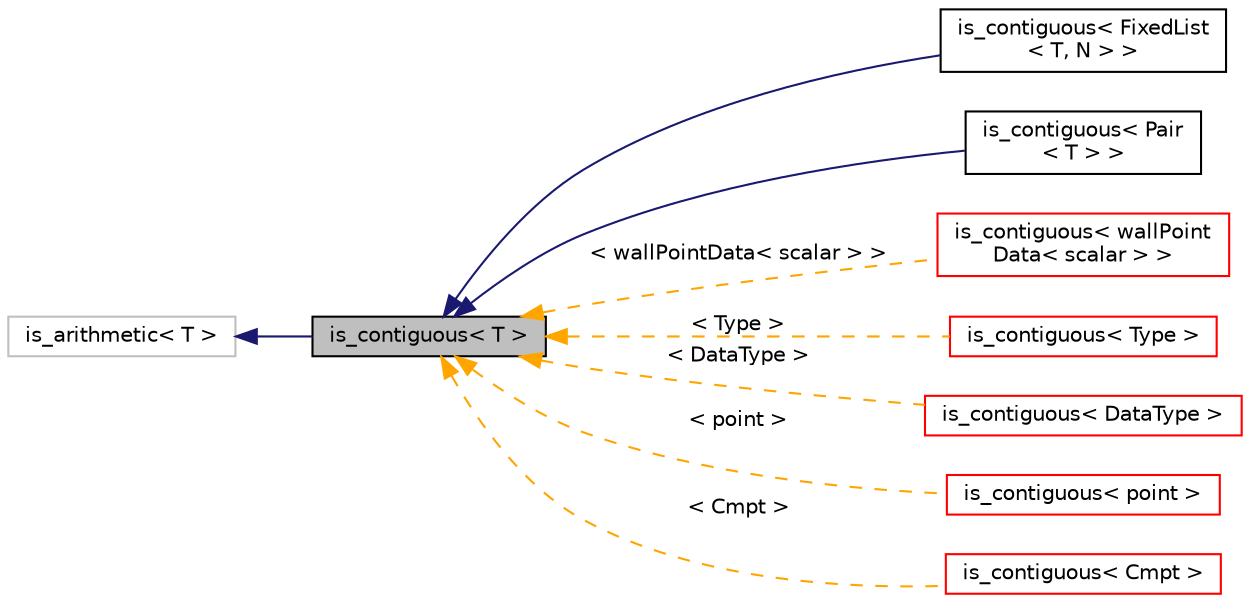 digraph "is_contiguous&lt; T &gt;"
{
  bgcolor="transparent";
  edge [fontname="Helvetica",fontsize="10",labelfontname="Helvetica",labelfontsize="10"];
  node [fontname="Helvetica",fontsize="10",shape=record];
  rankdir="LR";
  Node1 [label="is_contiguous\< T \>",height=0.2,width=0.4,color="black", fillcolor="grey75", style="filled" fontcolor="black"];
  Node2 -> Node1 [dir="back",color="midnightblue",fontsize="10",style="solid",fontname="Helvetica"];
  Node2 [label="is_arithmetic\< T \>",height=0.2,width=0.4,color="grey75"];
  Node1 -> Node3 [dir="back",color="midnightblue",fontsize="10",style="solid",fontname="Helvetica"];
  Node3 [label="is_contiguous\< FixedList\l\< T, N \> \>",height=0.2,width=0.4,color="black",URL="$structFoam_1_1is__contiguous_3_01FixedList_3_01T_00_01N_01_4_01_4.html",tooltip="FixedList is contiguous if the type is contiguous. "];
  Node1 -> Node4 [dir="back",color="midnightblue",fontsize="10",style="solid",fontname="Helvetica"];
  Node4 [label="is_contiguous\< Pair\l\< T \> \>",height=0.2,width=0.4,color="black",URL="$structFoam_1_1is__contiguous_3_01Pair_3_01T_01_4_01_4.html",tooltip="Pair is contiguous if the type is contiguous. "];
  Node1 -> Node5 [dir="back",color="orange",fontsize="10",style="dashed",label=" \< wallPointData\< scalar \> \>" ,fontname="Helvetica"];
  Node5 [label="is_contiguous\< wallPoint\lData\< scalar \> \>",height=0.2,width=0.4,color="red",URL="$structFoam_1_1is__contiguous.html"];
  Node1 -> Node6 [dir="back",color="orange",fontsize="10",style="dashed",label=" \< Type \>" ,fontname="Helvetica"];
  Node6 [label="is_contiguous\< Type \>",height=0.2,width=0.4,color="red",URL="$structFoam_1_1is__contiguous.html"];
  Node1 -> Node7 [dir="back",color="orange",fontsize="10",style="dashed",label=" \< DataType \>" ,fontname="Helvetica"];
  Node7 [label="is_contiguous\< DataType \>",height=0.2,width=0.4,color="red",URL="$structFoam_1_1is__contiguous.html"];
  Node1 -> Node8 [dir="back",color="orange",fontsize="10",style="dashed",label=" \< point \>" ,fontname="Helvetica"];
  Node8 [label="is_contiguous\< point \>",height=0.2,width=0.4,color="red",URL="$structFoam_1_1is__contiguous.html"];
  Node1 -> Node9 [dir="back",color="orange",fontsize="10",style="dashed",label=" \< Cmpt \>" ,fontname="Helvetica"];
  Node9 [label="is_contiguous\< Cmpt \>",height=0.2,width=0.4,color="red",URL="$structFoam_1_1is__contiguous.html"];
}
